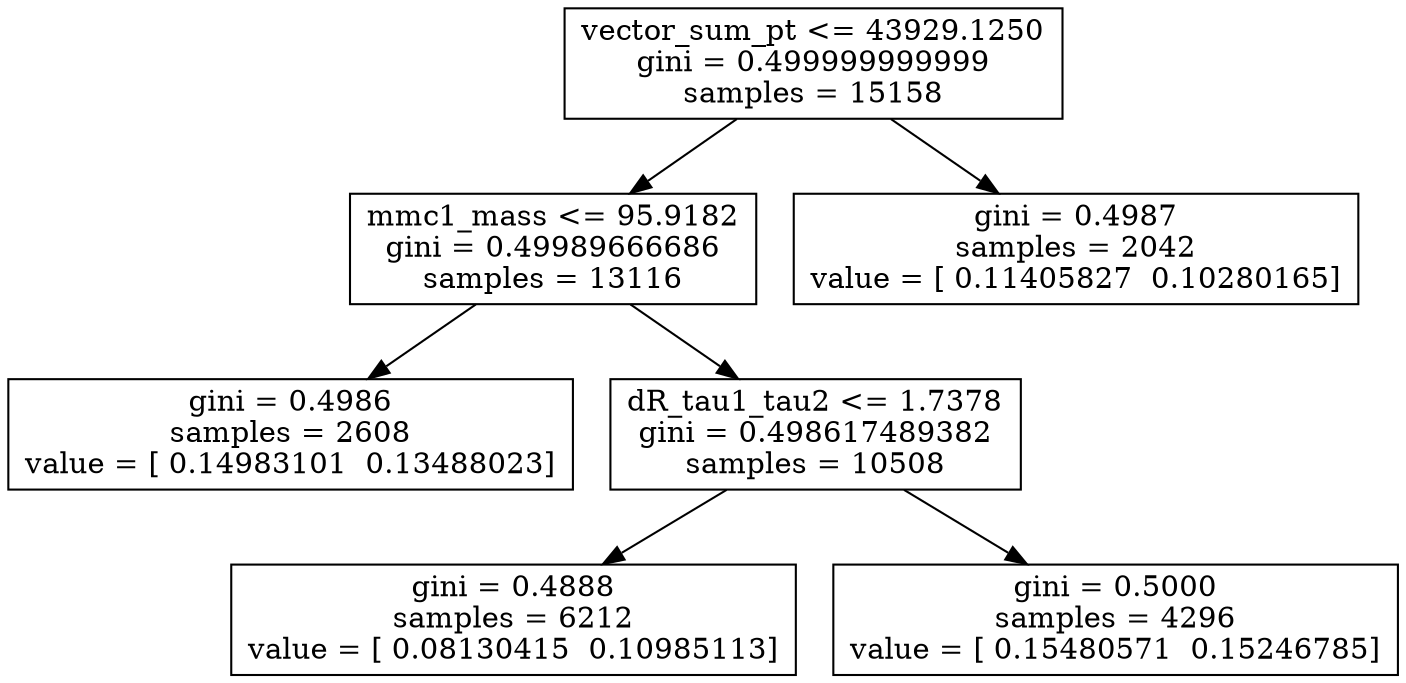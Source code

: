 digraph Tree {
0 [label="vector_sum_pt <= 43929.1250\ngini = 0.499999999999\nsamples = 15158", shape="box"] ;
1 [label="mmc1_mass <= 95.9182\ngini = 0.49989666686\nsamples = 13116", shape="box"] ;
0 -> 1 ;
2 [label="gini = 0.4986\nsamples = 2608\nvalue = [ 0.14983101  0.13488023]", shape="box"] ;
1 -> 2 ;
3 [label="dR_tau1_tau2 <= 1.7378\ngini = 0.498617489382\nsamples = 10508", shape="box"] ;
1 -> 3 ;
4 [label="gini = 0.4888\nsamples = 6212\nvalue = [ 0.08130415  0.10985113]", shape="box"] ;
3 -> 4 ;
5 [label="gini = 0.5000\nsamples = 4296\nvalue = [ 0.15480571  0.15246785]", shape="box"] ;
3 -> 5 ;
6 [label="gini = 0.4987\nsamples = 2042\nvalue = [ 0.11405827  0.10280165]", shape="box"] ;
0 -> 6 ;
}